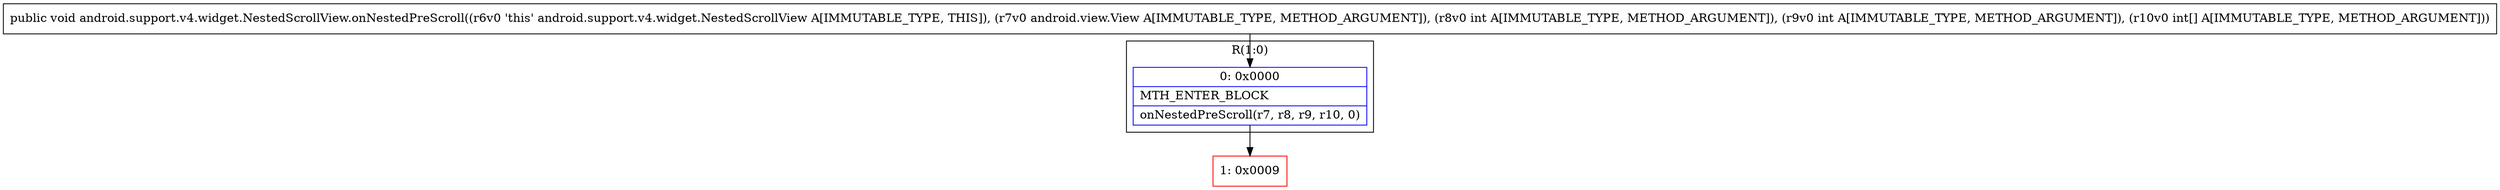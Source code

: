 digraph "CFG forandroid.support.v4.widget.NestedScrollView.onNestedPreScroll(Landroid\/view\/View;II[I)V" {
subgraph cluster_Region_618869150 {
label = "R(1:0)";
node [shape=record,color=blue];
Node_0 [shape=record,label="{0\:\ 0x0000|MTH_ENTER_BLOCK\l|onNestedPreScroll(r7, r8, r9, r10, 0)\l}"];
}
Node_1 [shape=record,color=red,label="{1\:\ 0x0009}"];
MethodNode[shape=record,label="{public void android.support.v4.widget.NestedScrollView.onNestedPreScroll((r6v0 'this' android.support.v4.widget.NestedScrollView A[IMMUTABLE_TYPE, THIS]), (r7v0 android.view.View A[IMMUTABLE_TYPE, METHOD_ARGUMENT]), (r8v0 int A[IMMUTABLE_TYPE, METHOD_ARGUMENT]), (r9v0 int A[IMMUTABLE_TYPE, METHOD_ARGUMENT]), (r10v0 int[] A[IMMUTABLE_TYPE, METHOD_ARGUMENT])) }"];
MethodNode -> Node_0;
Node_0 -> Node_1;
}

